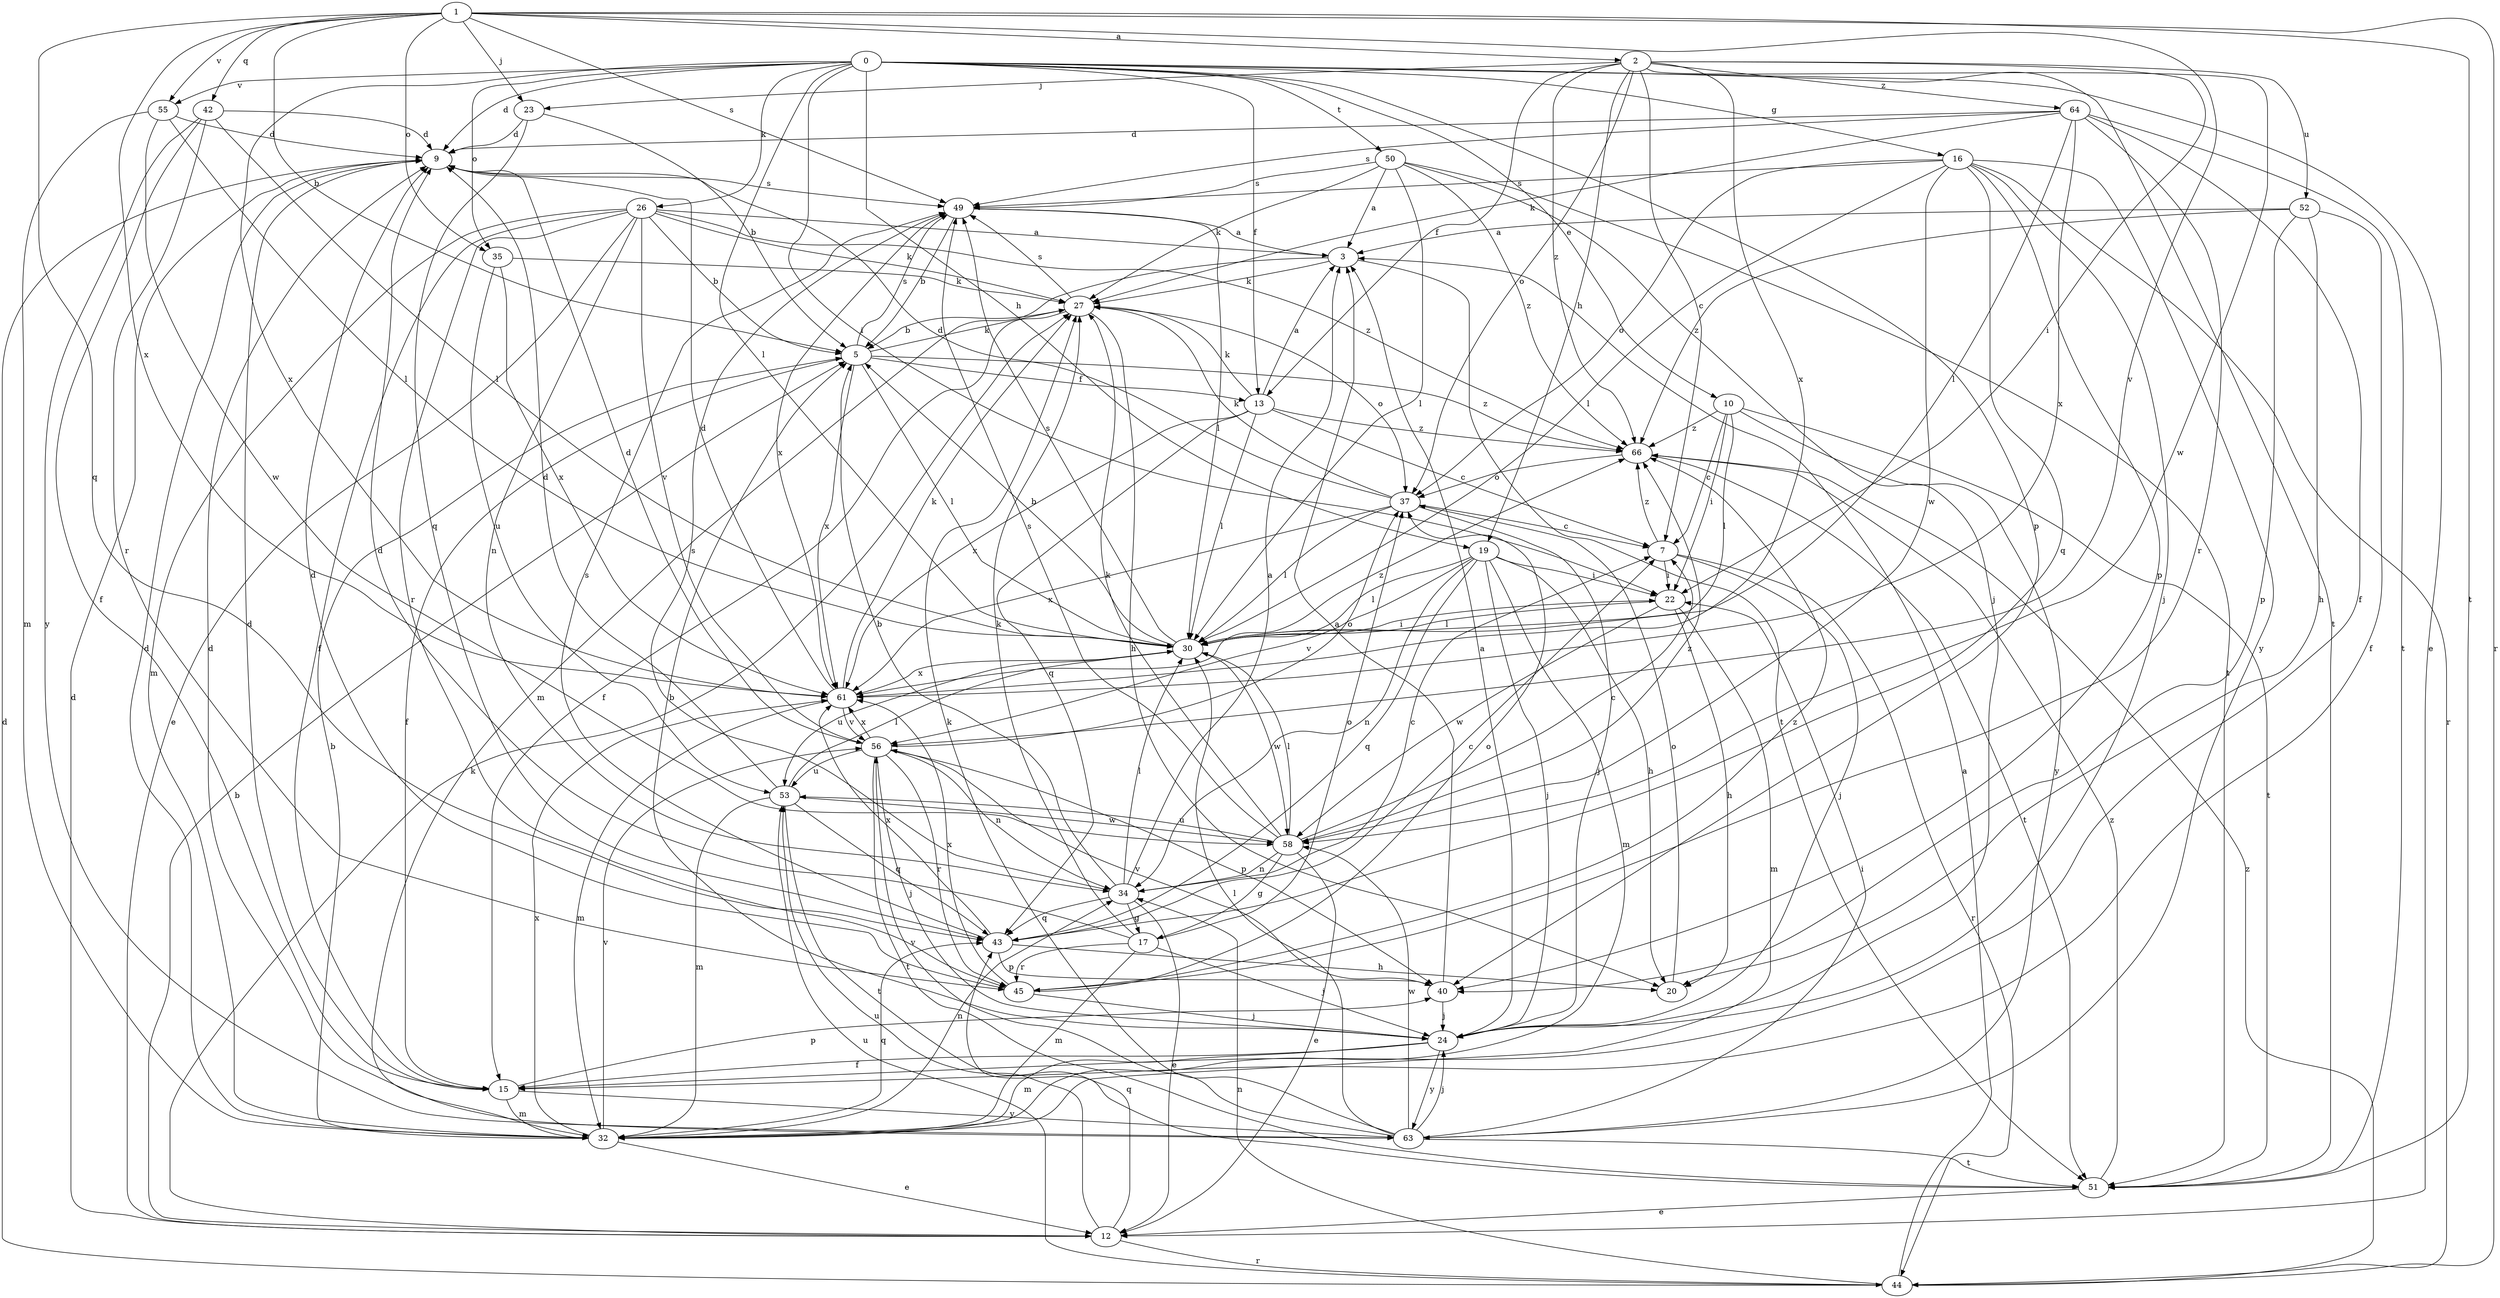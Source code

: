 strict digraph  {
0;
1;
2;
3;
5;
7;
9;
10;
12;
13;
15;
16;
17;
19;
20;
22;
23;
24;
26;
27;
30;
32;
34;
35;
37;
40;
42;
43;
44;
45;
49;
50;
51;
52;
53;
55;
56;
58;
61;
63;
64;
66;
0 -> 9  [label=d];
0 -> 10  [label=e];
0 -> 12  [label=e];
0 -> 13  [label=f];
0 -> 16  [label=g];
0 -> 19  [label=h];
0 -> 22  [label=i];
0 -> 26  [label=k];
0 -> 30  [label=l];
0 -> 35  [label=o];
0 -> 40  [label=p];
0 -> 50  [label=t];
0 -> 51  [label=t];
0 -> 55  [label=v];
0 -> 61  [label=x];
1 -> 2  [label=a];
1 -> 5  [label=b];
1 -> 23  [label=j];
1 -> 35  [label=o];
1 -> 42  [label=q];
1 -> 43  [label=q];
1 -> 44  [label=r];
1 -> 49  [label=s];
1 -> 51  [label=t];
1 -> 55  [label=v];
1 -> 56  [label=v];
1 -> 61  [label=x];
2 -> 7  [label=c];
2 -> 13  [label=f];
2 -> 19  [label=h];
2 -> 22  [label=i];
2 -> 23  [label=j];
2 -> 37  [label=o];
2 -> 52  [label=u];
2 -> 58  [label=w];
2 -> 61  [label=x];
2 -> 64  [label=z];
2 -> 66  [label=z];
3 -> 27  [label=k];
3 -> 32  [label=m];
3 -> 51  [label=t];
5 -> 13  [label=f];
5 -> 15  [label=f];
5 -> 27  [label=k];
5 -> 30  [label=l];
5 -> 49  [label=s];
5 -> 61  [label=x];
5 -> 66  [label=z];
7 -> 22  [label=i];
7 -> 24  [label=j];
7 -> 44  [label=r];
7 -> 66  [label=z];
9 -> 49  [label=s];
10 -> 7  [label=c];
10 -> 22  [label=i];
10 -> 30  [label=l];
10 -> 51  [label=t];
10 -> 63  [label=y];
10 -> 66  [label=z];
12 -> 5  [label=b];
12 -> 9  [label=d];
12 -> 27  [label=k];
12 -> 43  [label=q];
12 -> 44  [label=r];
12 -> 53  [label=u];
13 -> 3  [label=a];
13 -> 7  [label=c];
13 -> 27  [label=k];
13 -> 30  [label=l];
13 -> 43  [label=q];
13 -> 61  [label=x];
13 -> 66  [label=z];
15 -> 9  [label=d];
15 -> 32  [label=m];
15 -> 40  [label=p];
15 -> 63  [label=y];
16 -> 24  [label=j];
16 -> 30  [label=l];
16 -> 37  [label=o];
16 -> 40  [label=p];
16 -> 43  [label=q];
16 -> 44  [label=r];
16 -> 49  [label=s];
16 -> 58  [label=w];
16 -> 63  [label=y];
17 -> 9  [label=d];
17 -> 24  [label=j];
17 -> 27  [label=k];
17 -> 32  [label=m];
17 -> 37  [label=o];
17 -> 45  [label=r];
19 -> 20  [label=h];
19 -> 22  [label=i];
19 -> 24  [label=j];
19 -> 30  [label=l];
19 -> 32  [label=m];
19 -> 34  [label=n];
19 -> 43  [label=q];
19 -> 56  [label=v];
20 -> 37  [label=o];
22 -> 20  [label=h];
22 -> 30  [label=l];
22 -> 32  [label=m];
22 -> 58  [label=w];
23 -> 5  [label=b];
23 -> 9  [label=d];
23 -> 43  [label=q];
24 -> 3  [label=a];
24 -> 5  [label=b];
24 -> 15  [label=f];
24 -> 32  [label=m];
24 -> 63  [label=y];
26 -> 3  [label=a];
26 -> 5  [label=b];
26 -> 12  [label=e];
26 -> 15  [label=f];
26 -> 27  [label=k];
26 -> 32  [label=m];
26 -> 34  [label=n];
26 -> 45  [label=r];
26 -> 56  [label=v];
26 -> 66  [label=z];
27 -> 5  [label=b];
27 -> 15  [label=f];
27 -> 20  [label=h];
27 -> 37  [label=o];
27 -> 49  [label=s];
30 -> 5  [label=b];
30 -> 22  [label=i];
30 -> 49  [label=s];
30 -> 53  [label=u];
30 -> 58  [label=w];
30 -> 61  [label=x];
32 -> 5  [label=b];
32 -> 9  [label=d];
32 -> 12  [label=e];
32 -> 34  [label=n];
32 -> 43  [label=q];
32 -> 56  [label=v];
32 -> 61  [label=x];
34 -> 3  [label=a];
34 -> 5  [label=b];
34 -> 7  [label=c];
34 -> 12  [label=e];
34 -> 17  [label=g];
34 -> 30  [label=l];
34 -> 43  [label=q];
34 -> 49  [label=s];
35 -> 27  [label=k];
35 -> 53  [label=u];
35 -> 61  [label=x];
37 -> 7  [label=c];
37 -> 9  [label=d];
37 -> 24  [label=j];
37 -> 27  [label=k];
37 -> 30  [label=l];
37 -> 61  [label=x];
40 -> 3  [label=a];
40 -> 24  [label=j];
40 -> 56  [label=v];
42 -> 9  [label=d];
42 -> 15  [label=f];
42 -> 30  [label=l];
42 -> 45  [label=r];
42 -> 63  [label=y];
43 -> 7  [label=c];
43 -> 20  [label=h];
43 -> 40  [label=p];
43 -> 49  [label=s];
43 -> 61  [label=x];
44 -> 3  [label=a];
44 -> 9  [label=d];
44 -> 34  [label=n];
44 -> 53  [label=u];
44 -> 66  [label=z];
45 -> 9  [label=d];
45 -> 24  [label=j];
45 -> 37  [label=o];
45 -> 61  [label=x];
45 -> 66  [label=z];
49 -> 3  [label=a];
49 -> 5  [label=b];
49 -> 30  [label=l];
49 -> 61  [label=x];
50 -> 3  [label=a];
50 -> 24  [label=j];
50 -> 27  [label=k];
50 -> 30  [label=l];
50 -> 49  [label=s];
50 -> 51  [label=t];
50 -> 66  [label=z];
51 -> 12  [label=e];
51 -> 66  [label=z];
52 -> 3  [label=a];
52 -> 15  [label=f];
52 -> 20  [label=h];
52 -> 40  [label=p];
52 -> 66  [label=z];
53 -> 9  [label=d];
53 -> 30  [label=l];
53 -> 32  [label=m];
53 -> 43  [label=q];
53 -> 51  [label=t];
53 -> 58  [label=w];
55 -> 9  [label=d];
55 -> 30  [label=l];
55 -> 32  [label=m];
55 -> 58  [label=w];
56 -> 9  [label=d];
56 -> 24  [label=j];
56 -> 34  [label=n];
56 -> 37  [label=o];
56 -> 40  [label=p];
56 -> 45  [label=r];
56 -> 51  [label=t];
56 -> 53  [label=u];
56 -> 61  [label=x];
58 -> 7  [label=c];
58 -> 12  [label=e];
58 -> 17  [label=g];
58 -> 27  [label=k];
58 -> 30  [label=l];
58 -> 34  [label=n];
58 -> 49  [label=s];
58 -> 53  [label=u];
58 -> 66  [label=z];
61 -> 9  [label=d];
61 -> 27  [label=k];
61 -> 32  [label=m];
61 -> 56  [label=v];
61 -> 66  [label=z];
63 -> 9  [label=d];
63 -> 22  [label=i];
63 -> 24  [label=j];
63 -> 27  [label=k];
63 -> 30  [label=l];
63 -> 51  [label=t];
63 -> 56  [label=v];
63 -> 58  [label=w];
64 -> 9  [label=d];
64 -> 15  [label=f];
64 -> 27  [label=k];
64 -> 30  [label=l];
64 -> 45  [label=r];
64 -> 49  [label=s];
64 -> 51  [label=t];
64 -> 61  [label=x];
66 -> 37  [label=o];
66 -> 51  [label=t];
}
